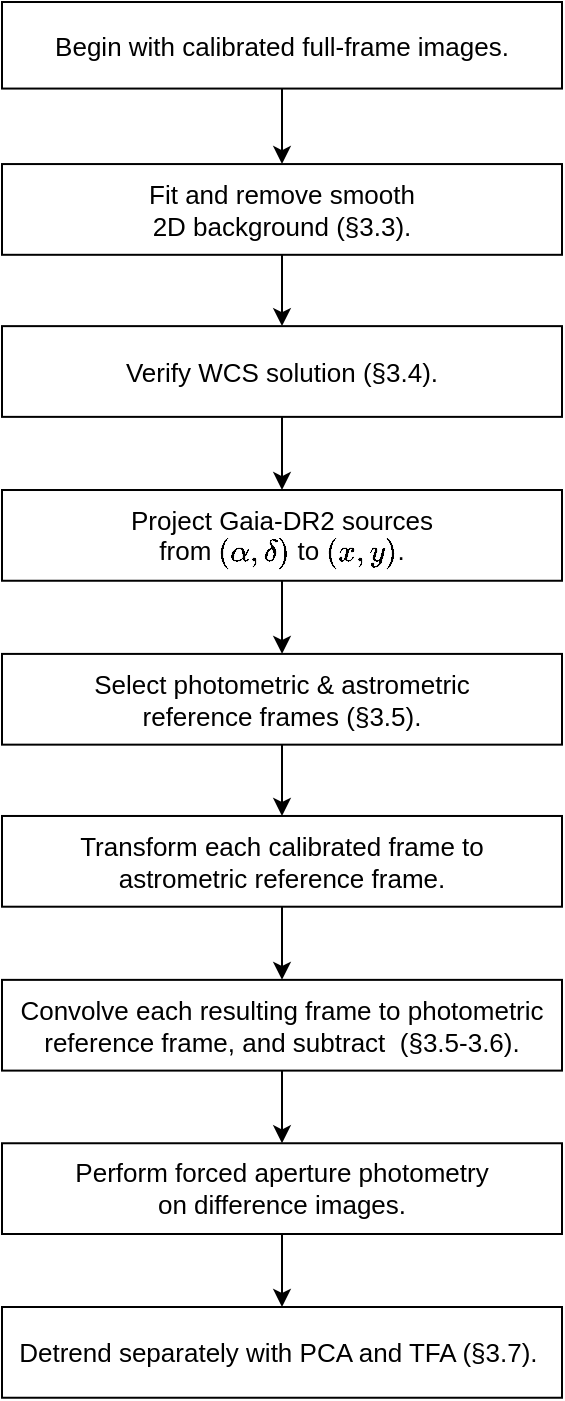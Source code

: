 <mxfile version="11.1.4" type="device"><diagram id="jFauE75Yhj633WJEJWL8" name="Page-1"><mxGraphModel dx="1577" dy="1042" grid="1" gridSize="10" guides="1" tooltips="1" connect="1" arrows="1" fold="1" page="1" pageScale="1" pageWidth="850" pageHeight="1100" math="1" shadow="0"><root><mxCell id="0"/><mxCell id="1" parent="0"/><mxCell id="gSx670c9_Wo9xCrco648-7" value="Detrend separately with PCA and TFA (§3.7).&amp;nbsp;" style="rounded=0;whiteSpace=wrap;html=1;fontSize=13;flipH=1;flipV=1;verticalAlign=middle;align=center;" vertex="1" parent="1"><mxGeometry x="284.001" y="756.5" width="279.999" height="45.372" as="geometry"/></mxCell><mxCell id="gSx670c9_Wo9xCrco648-8" value="" style="edgeStyle=orthogonalEdgeStyle;rounded=0;orthogonalLoop=1;jettySize=auto;html=1;" edge="1" parent="1" source="Ysc_Z5NjIVE8-lnfCNaG-16" target="gSx670c9_Wo9xCrco648-7"><mxGeometry relative="1" as="geometry"/></mxCell><mxCell id="Ysc_Z5NjIVE8-lnfCNaG-1" value="Begin with calibrated full-frame images." style="rounded=0;whiteSpace=wrap;html=1;fontSize=13;flipV=1;flipH=1;verticalAlign=middle;align=center;" parent="1" vertex="1"><mxGeometry x="284" y="104" width="279.999" height="43.277" as="geometry"/></mxCell><mxCell id="Ysc_Z5NjIVE8-lnfCNaG-2" value="Fit and remove smooth&lt;br&gt;2D background (§3.3)." style="rounded=0;whiteSpace=wrap;html=1;fontSize=13;flipV=1;flipH=1;verticalAlign=middle;align=center;" parent="1" vertex="1"><mxGeometry x="284" y="185.028" width="279.999" height="45.372" as="geometry"/></mxCell><mxCell id="_TT_X6aP4PuLRJESWoDI-23" value="" style="edgeStyle=orthogonalEdgeStyle;rounded=0;jumpSize=2;orthogonalLoop=1;jettySize=auto;html=1;fontSize=13;" parent="1" source="Ysc_Z5NjIVE8-lnfCNaG-1" target="Ysc_Z5NjIVE8-lnfCNaG-2" edge="1"><mxGeometry relative="1" as="geometry"/></mxCell><mxCell id="Ysc_Z5NjIVE8-lnfCNaG-4" value="Verify WCS solution (§3.4)." style="rounded=0;whiteSpace=wrap;html=1;fontSize=13;flipV=1;flipH=1;verticalAlign=middle;align=center;" parent="1" vertex="1"><mxGeometry x="284" y="266.057" width="279.999" height="45.372" as="geometry"/></mxCell><mxCell id="_TT_X6aP4PuLRJESWoDI-17" value="" style="edgeStyle=orthogonalEdgeStyle;rounded=0;jumpSize=2;orthogonalLoop=1;jettySize=auto;html=1;fontSize=13;" parent="1" source="Ysc_Z5NjIVE8-lnfCNaG-2" target="Ysc_Z5NjIVE8-lnfCNaG-4" edge="1"><mxGeometry relative="1" as="geometry"/></mxCell><mxCell id="Ysc_Z5NjIVE8-lnfCNaG-6" value="Project Gaia-DR2 sources&lt;br&gt;from \((\alpha,\delta)\) to \((x,y)\)." style="rounded=0;whiteSpace=wrap;html=1;fontSize=13;flipV=1;flipH=1;verticalAlign=middle;align=center;" parent="1" vertex="1"><mxGeometry x="284" y="348.006" width="279.999" height="45.372" as="geometry"/></mxCell><mxCell id="_TT_X6aP4PuLRJESWoDI-18" value="" style="edgeStyle=orthogonalEdgeStyle;rounded=0;jumpSize=2;orthogonalLoop=1;jettySize=auto;html=1;fontSize=13;" parent="1" source="Ysc_Z5NjIVE8-lnfCNaG-4" target="Ysc_Z5NjIVE8-lnfCNaG-6" edge="1"><mxGeometry relative="1" as="geometry"/></mxCell><mxCell id="Ysc_Z5NjIVE8-lnfCNaG-8" value="Select photometric &amp;amp; astrometric&lt;br style=&quot;font-size: 13px;&quot;&gt;reference frames (§3.5)." style="rounded=0;whiteSpace=wrap;html=1;fontSize=13;flipV=1;flipH=1;verticalAlign=middle;align=center;" parent="1" vertex="1"><mxGeometry x="284" y="429.955" width="279.999" height="45.372" as="geometry"/></mxCell><mxCell id="_TT_X6aP4PuLRJESWoDI-19" value="" style="edgeStyle=orthogonalEdgeStyle;rounded=0;jumpSize=2;orthogonalLoop=1;jettySize=auto;html=1;fontSize=13;" parent="1" source="Ysc_Z5NjIVE8-lnfCNaG-6" target="Ysc_Z5NjIVE8-lnfCNaG-8" edge="1"><mxGeometry relative="1" as="geometry"/></mxCell><mxCell id="Ysc_Z5NjIVE8-lnfCNaG-10" value="Transform each calibrated frame to&lt;br style=&quot;font-size: 13px;&quot;&gt;astrometric reference frame." style="rounded=0;whiteSpace=wrap;html=1;fontSize=13;flipV=1;flipH=1;verticalAlign=middle;align=center;" parent="1" vertex="1"><mxGeometry x="284" y="510.984" width="279.999" height="45.372" as="geometry"/></mxCell><mxCell id="_TT_X6aP4PuLRJESWoDI-22" value="" style="edgeStyle=orthogonalEdgeStyle;rounded=0;jumpSize=2;orthogonalLoop=1;jettySize=auto;html=1;fontSize=13;" parent="1" source="Ysc_Z5NjIVE8-lnfCNaG-8" target="Ysc_Z5NjIVE8-lnfCNaG-10" edge="1"><mxGeometry relative="1" as="geometry"/></mxCell><mxCell id="Ysc_Z5NjIVE8-lnfCNaG-14" value="Convolve each resulting frame to photometric reference frame, and subtract&amp;nbsp;&amp;nbsp;(§3.5-3.6)." style="rounded=0;whiteSpace=wrap;html=1;fontSize=13;flipV=1;flipH=1;verticalAlign=middle;align=center;" parent="1" vertex="1"><mxGeometry x="284" y="592.933" width="279.999" height="45.372" as="geometry"/></mxCell><mxCell id="_TT_X6aP4PuLRJESWoDI-20" value="" style="edgeStyle=orthogonalEdgeStyle;rounded=0;jumpSize=2;orthogonalLoop=1;jettySize=auto;html=1;fontSize=13;" parent="1" source="Ysc_Z5NjIVE8-lnfCNaG-10" target="Ysc_Z5NjIVE8-lnfCNaG-14" edge="1"><mxGeometry relative="1" as="geometry"/></mxCell><mxCell id="Ysc_Z5NjIVE8-lnfCNaG-16" value="Perform forced aperture photometry&lt;br&gt;on difference images." style="rounded=0;whiteSpace=wrap;html=1;fontSize=13;flipH=1;flipV=1;verticalAlign=middle;align=center;" parent="1" vertex="1"><mxGeometry x="284.001" y="674.628" width="279.999" height="45.372" as="geometry"/></mxCell><mxCell id="_TT_X6aP4PuLRJESWoDI-21" value="" style="edgeStyle=orthogonalEdgeStyle;rounded=0;jumpSize=2;orthogonalLoop=1;jettySize=auto;html=1;fontSize=13;" parent="1" source="Ysc_Z5NjIVE8-lnfCNaG-14" target="Ysc_Z5NjIVE8-lnfCNaG-16" edge="1"><mxGeometry relative="1" as="geometry"/></mxCell></root></mxGraphModel></diagram></mxfile>